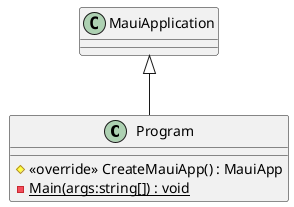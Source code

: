@startuml
class Program {
    # <<override>> CreateMauiApp() : MauiApp
    {static} - Main(args:string[]) : void
}
MauiApplication <|-- Program
@enduml
